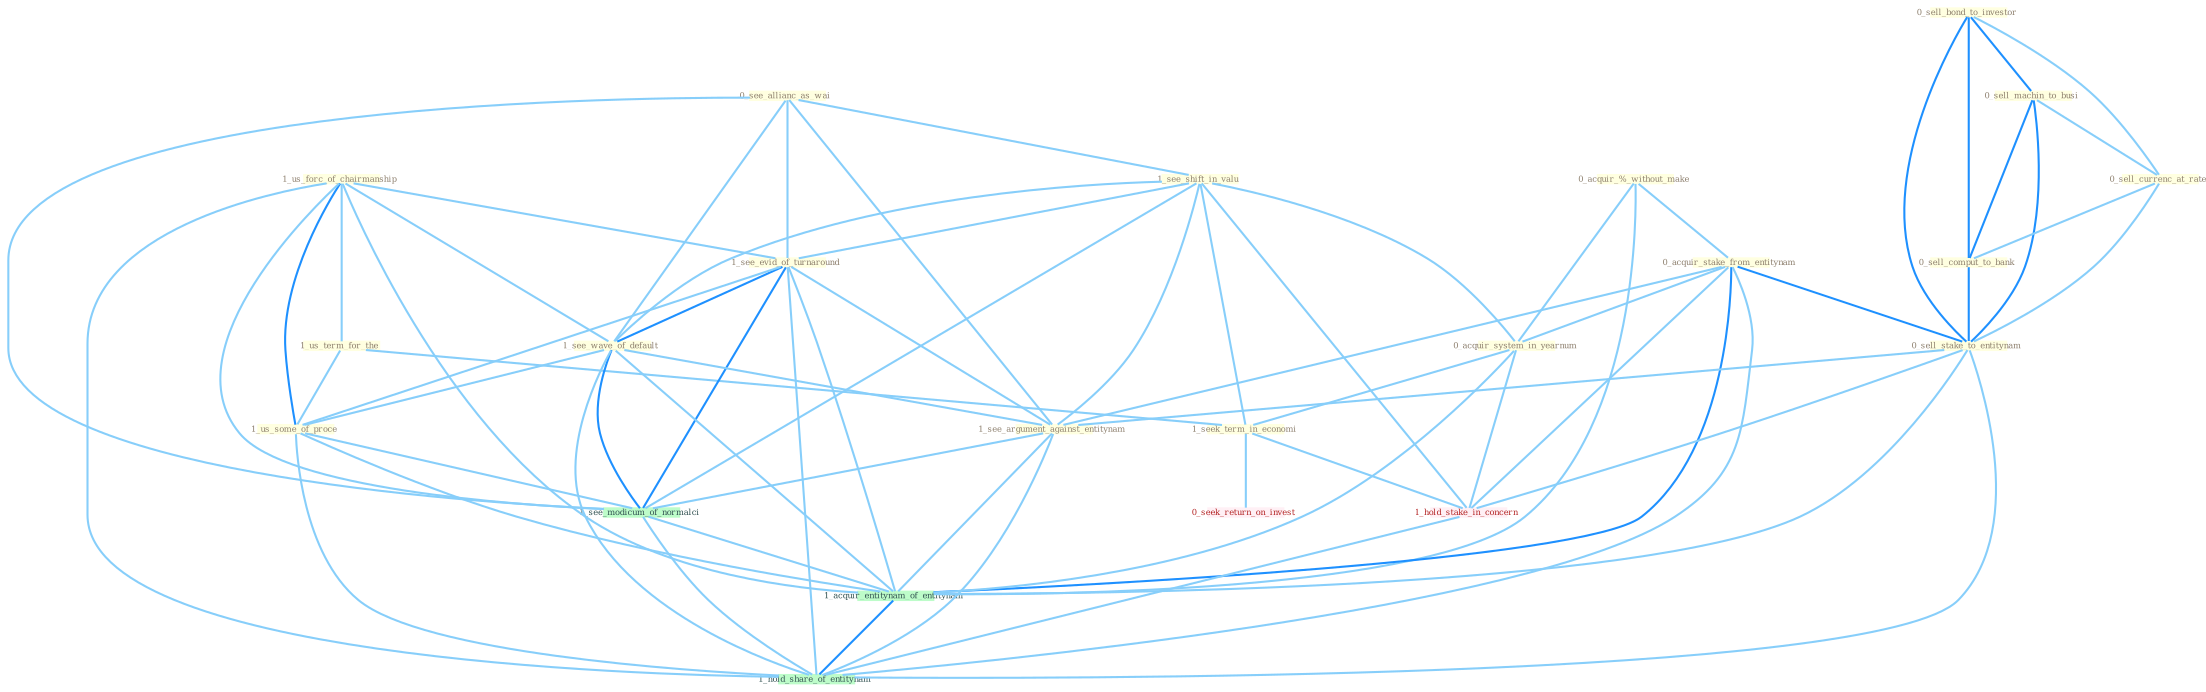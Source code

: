 Graph G{ 
    node
    [shape=polygon,style=filled,width=.5,height=.06,color="#BDFCC9",fixedsize=true,fontsize=4,
    fontcolor="#2f4f4f"];
    {node
    [color="#ffffe0", fontcolor="#8b7d6b"] "1_us_forc_of_chairmanship " "0_see_allianc_as_wai " "0_sell_bond_to_investor " "1_see_shift_in_valu " "0_acquir_%_without_make " "0_sell_machin_to_busi " "0_acquir_stake_from_entitynam " "0_acquir_system_in_yearnum " "1_us_term_for_the " "0_sell_currenc_at_rate " "0_sell_comput_to_bank " "0_sell_stake_to_entitynam " "1_see_evid_of_turnaround " "1_see_wave_of_default " "1_us_some_of_proce " "1_see_argument_against_entitynam " "1_seek_term_in_economi "}
{node [color="#fff0f5", fontcolor="#b22222"] "1_hold_stake_in_concern " "0_seek_return_on_invest "}
edge [color="#B0E2FF"];

	"1_us_forc_of_chairmanship " -- "1_us_term_for_the " [w="1", color="#87cefa" ];
	"1_us_forc_of_chairmanship " -- "1_see_evid_of_turnaround " [w="1", color="#87cefa" ];
	"1_us_forc_of_chairmanship " -- "1_see_wave_of_default " [w="1", color="#87cefa" ];
	"1_us_forc_of_chairmanship " -- "1_us_some_of_proce " [w="2", color="#1e90ff" , len=0.8];
	"1_us_forc_of_chairmanship " -- "1_see_modicum_of_normalci " [w="1", color="#87cefa" ];
	"1_us_forc_of_chairmanship " -- "1_acquir_entitynam_of_entitynam " [w="1", color="#87cefa" ];
	"1_us_forc_of_chairmanship " -- "1_hold_share_of_entitynam " [w="1", color="#87cefa" ];
	"0_see_allianc_as_wai " -- "1_see_shift_in_valu " [w="1", color="#87cefa" ];
	"0_see_allianc_as_wai " -- "1_see_evid_of_turnaround " [w="1", color="#87cefa" ];
	"0_see_allianc_as_wai " -- "1_see_wave_of_default " [w="1", color="#87cefa" ];
	"0_see_allianc_as_wai " -- "1_see_argument_against_entitynam " [w="1", color="#87cefa" ];
	"0_see_allianc_as_wai " -- "1_see_modicum_of_normalci " [w="1", color="#87cefa" ];
	"0_sell_bond_to_investor " -- "0_sell_machin_to_busi " [w="2", color="#1e90ff" , len=0.8];
	"0_sell_bond_to_investor " -- "0_sell_currenc_at_rate " [w="1", color="#87cefa" ];
	"0_sell_bond_to_investor " -- "0_sell_comput_to_bank " [w="2", color="#1e90ff" , len=0.8];
	"0_sell_bond_to_investor " -- "0_sell_stake_to_entitynam " [w="2", color="#1e90ff" , len=0.8];
	"1_see_shift_in_valu " -- "0_acquir_system_in_yearnum " [w="1", color="#87cefa" ];
	"1_see_shift_in_valu " -- "1_see_evid_of_turnaround " [w="1", color="#87cefa" ];
	"1_see_shift_in_valu " -- "1_see_wave_of_default " [w="1", color="#87cefa" ];
	"1_see_shift_in_valu " -- "1_see_argument_against_entitynam " [w="1", color="#87cefa" ];
	"1_see_shift_in_valu " -- "1_seek_term_in_economi " [w="1", color="#87cefa" ];
	"1_see_shift_in_valu " -- "1_hold_stake_in_concern " [w="1", color="#87cefa" ];
	"1_see_shift_in_valu " -- "1_see_modicum_of_normalci " [w="1", color="#87cefa" ];
	"0_acquir_%_without_make " -- "0_acquir_stake_from_entitynam " [w="1", color="#87cefa" ];
	"0_acquir_%_without_make " -- "0_acquir_system_in_yearnum " [w="1", color="#87cefa" ];
	"0_acquir_%_without_make " -- "1_acquir_entitynam_of_entitynam " [w="1", color="#87cefa" ];
	"0_sell_machin_to_busi " -- "0_sell_currenc_at_rate " [w="1", color="#87cefa" ];
	"0_sell_machin_to_busi " -- "0_sell_comput_to_bank " [w="2", color="#1e90ff" , len=0.8];
	"0_sell_machin_to_busi " -- "0_sell_stake_to_entitynam " [w="2", color="#1e90ff" , len=0.8];
	"0_acquir_stake_from_entitynam " -- "0_acquir_system_in_yearnum " [w="1", color="#87cefa" ];
	"0_acquir_stake_from_entitynam " -- "0_sell_stake_to_entitynam " [w="2", color="#1e90ff" , len=0.8];
	"0_acquir_stake_from_entitynam " -- "1_see_argument_against_entitynam " [w="1", color="#87cefa" ];
	"0_acquir_stake_from_entitynam " -- "1_hold_stake_in_concern " [w="1", color="#87cefa" ];
	"0_acquir_stake_from_entitynam " -- "1_acquir_entitynam_of_entitynam " [w="2", color="#1e90ff" , len=0.8];
	"0_acquir_stake_from_entitynam " -- "1_hold_share_of_entitynam " [w="1", color="#87cefa" ];
	"0_acquir_system_in_yearnum " -- "1_seek_term_in_economi " [w="1", color="#87cefa" ];
	"0_acquir_system_in_yearnum " -- "1_hold_stake_in_concern " [w="1", color="#87cefa" ];
	"0_acquir_system_in_yearnum " -- "1_acquir_entitynam_of_entitynam " [w="1", color="#87cefa" ];
	"1_us_term_for_the " -- "1_us_some_of_proce " [w="1", color="#87cefa" ];
	"1_us_term_for_the " -- "1_seek_term_in_economi " [w="1", color="#87cefa" ];
	"0_sell_currenc_at_rate " -- "0_sell_comput_to_bank " [w="1", color="#87cefa" ];
	"0_sell_currenc_at_rate " -- "0_sell_stake_to_entitynam " [w="1", color="#87cefa" ];
	"0_sell_comput_to_bank " -- "0_sell_stake_to_entitynam " [w="2", color="#1e90ff" , len=0.8];
	"0_sell_stake_to_entitynam " -- "1_see_argument_against_entitynam " [w="1", color="#87cefa" ];
	"0_sell_stake_to_entitynam " -- "1_hold_stake_in_concern " [w="1", color="#87cefa" ];
	"0_sell_stake_to_entitynam " -- "1_acquir_entitynam_of_entitynam " [w="1", color="#87cefa" ];
	"0_sell_stake_to_entitynam " -- "1_hold_share_of_entitynam " [w="1", color="#87cefa" ];
	"1_see_evid_of_turnaround " -- "1_see_wave_of_default " [w="2", color="#1e90ff" , len=0.8];
	"1_see_evid_of_turnaround " -- "1_us_some_of_proce " [w="1", color="#87cefa" ];
	"1_see_evid_of_turnaround " -- "1_see_argument_against_entitynam " [w="1", color="#87cefa" ];
	"1_see_evid_of_turnaround " -- "1_see_modicum_of_normalci " [w="2", color="#1e90ff" , len=0.8];
	"1_see_evid_of_turnaround " -- "1_acquir_entitynam_of_entitynam " [w="1", color="#87cefa" ];
	"1_see_evid_of_turnaround " -- "1_hold_share_of_entitynam " [w="1", color="#87cefa" ];
	"1_see_wave_of_default " -- "1_us_some_of_proce " [w="1", color="#87cefa" ];
	"1_see_wave_of_default " -- "1_see_argument_against_entitynam " [w="1", color="#87cefa" ];
	"1_see_wave_of_default " -- "1_see_modicum_of_normalci " [w="2", color="#1e90ff" , len=0.8];
	"1_see_wave_of_default " -- "1_acquir_entitynam_of_entitynam " [w="1", color="#87cefa" ];
	"1_see_wave_of_default " -- "1_hold_share_of_entitynam " [w="1", color="#87cefa" ];
	"1_us_some_of_proce " -- "1_see_modicum_of_normalci " [w="1", color="#87cefa" ];
	"1_us_some_of_proce " -- "1_acquir_entitynam_of_entitynam " [w="1", color="#87cefa" ];
	"1_us_some_of_proce " -- "1_hold_share_of_entitynam " [w="1", color="#87cefa" ];
	"1_see_argument_against_entitynam " -- "1_see_modicum_of_normalci " [w="1", color="#87cefa" ];
	"1_see_argument_against_entitynam " -- "1_acquir_entitynam_of_entitynam " [w="1", color="#87cefa" ];
	"1_see_argument_against_entitynam " -- "1_hold_share_of_entitynam " [w="1", color="#87cefa" ];
	"1_seek_term_in_economi " -- "1_hold_stake_in_concern " [w="1", color="#87cefa" ];
	"1_seek_term_in_economi " -- "0_seek_return_on_invest " [w="1", color="#87cefa" ];
	"1_hold_stake_in_concern " -- "1_hold_share_of_entitynam " [w="1", color="#87cefa" ];
	"1_see_modicum_of_normalci " -- "1_acquir_entitynam_of_entitynam " [w="1", color="#87cefa" ];
	"1_see_modicum_of_normalci " -- "1_hold_share_of_entitynam " [w="1", color="#87cefa" ];
	"1_acquir_entitynam_of_entitynam " -- "1_hold_share_of_entitynam " [w="2", color="#1e90ff" , len=0.8];
}